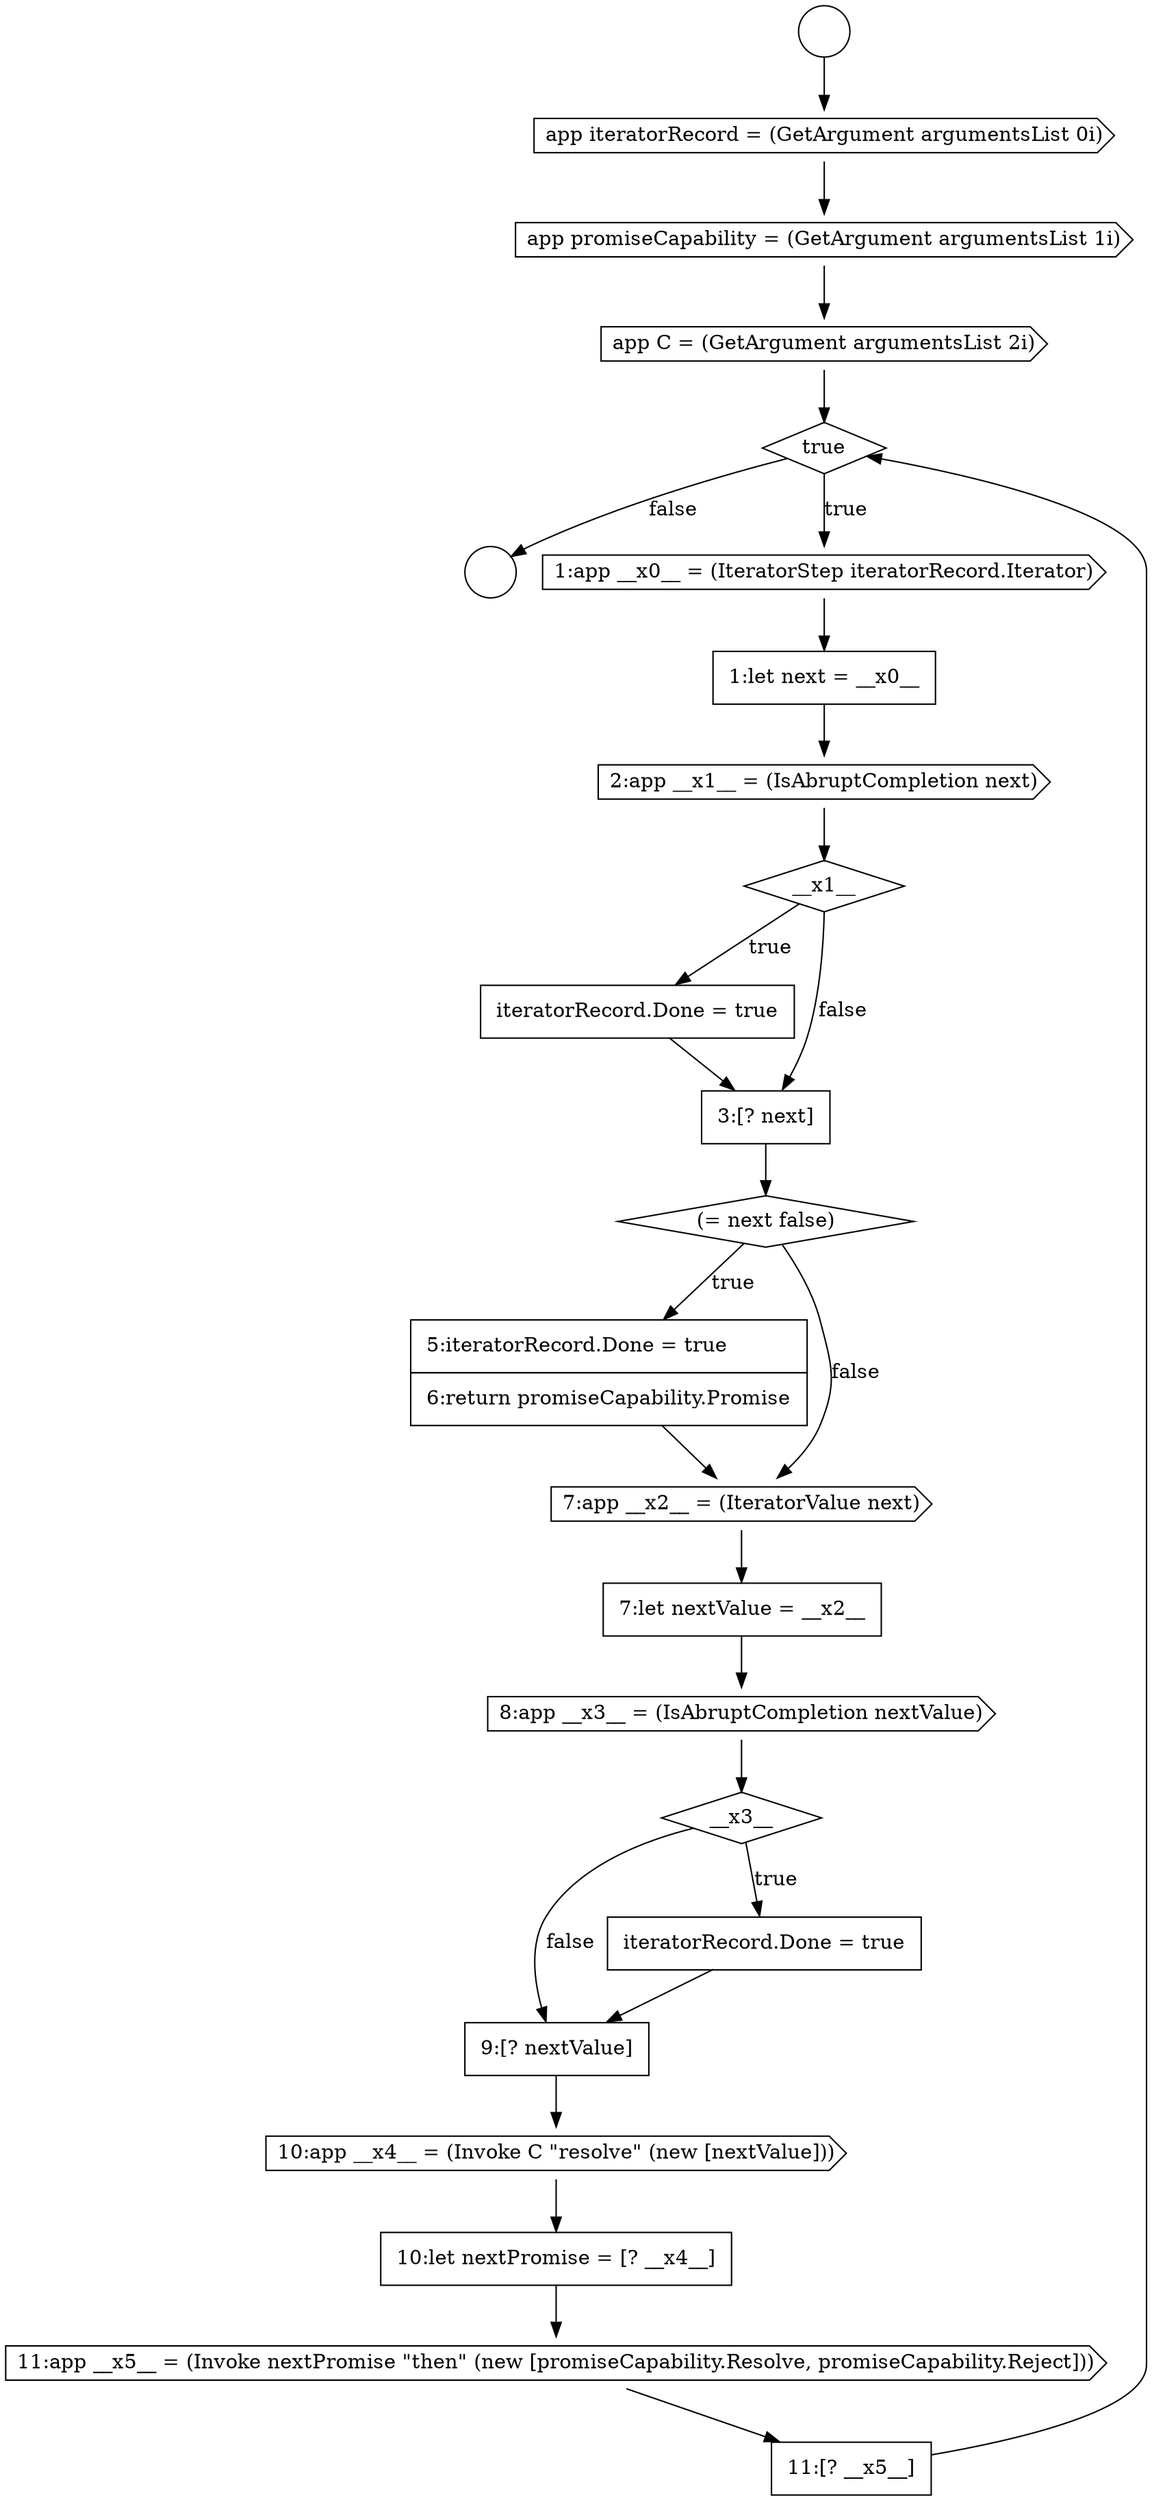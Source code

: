 digraph {
  node16027 [shape=circle label=" " color="black" fillcolor="white" style=filled]
  node16039 [shape=none, margin=0, label=<<font color="black">
    <table border="0" cellborder="1" cellspacing="0" cellpadding="10">
      <tr><td align="left">5:iteratorRecord.Done = true</td></tr>
      <tr><td align="left">6:return promiseCapability.Promise</td></tr>
    </table>
  </font>> color="black" fillcolor="white" style=filled]
  node16035 [shape=diamond, label=<<font color="black">__x1__</font>> color="black" fillcolor="white" style=filled]
  node16045 [shape=none, margin=0, label=<<font color="black">
    <table border="0" cellborder="1" cellspacing="0" cellpadding="10">
      <tr><td align="left">9:[? nextValue]</td></tr>
    </table>
  </font>> color="black" fillcolor="white" style=filled]
  node16028 [shape=cds, label=<<font color="black">app iteratorRecord = (GetArgument argumentsList 0i)</font>> color="black" fillcolor="white" style=filled]
  node16044 [shape=none, margin=0, label=<<font color="black">
    <table border="0" cellborder="1" cellspacing="0" cellpadding="10">
      <tr><td align="left">iteratorRecord.Done = true</td></tr>
    </table>
  </font>> color="black" fillcolor="white" style=filled]
  node16031 [shape=diamond, label=<<font color="black">true</font>> color="black" fillcolor="white" style=filled]
  node16036 [shape=none, margin=0, label=<<font color="black">
    <table border="0" cellborder="1" cellspacing="0" cellpadding="10">
      <tr><td align="left">iteratorRecord.Done = true</td></tr>
    </table>
  </font>> color="black" fillcolor="white" style=filled]
  node16048 [shape=cds, label=<<font color="black">11:app __x5__ = (Invoke nextPromise &quot;then&quot; (new [promiseCapability.Resolve, promiseCapability.Reject]))</font>> color="black" fillcolor="white" style=filled]
  node16043 [shape=diamond, label=<<font color="black">__x3__</font>> color="black" fillcolor="white" style=filled]
  node16037 [shape=none, margin=0, label=<<font color="black">
    <table border="0" cellborder="1" cellspacing="0" cellpadding="10">
      <tr><td align="left">3:[? next]</td></tr>
    </table>
  </font>> color="black" fillcolor="white" style=filled]
  node16042 [shape=cds, label=<<font color="black">8:app __x3__ = (IsAbruptCompletion nextValue)</font>> color="black" fillcolor="white" style=filled]
  node16032 [shape=cds, label=<<font color="black">1:app __x0__ = (IteratorStep iteratorRecord.Iterator)</font>> color="black" fillcolor="white" style=filled]
  node16047 [shape=none, margin=0, label=<<font color="black">
    <table border="0" cellborder="1" cellspacing="0" cellpadding="10">
      <tr><td align="left">10:let nextPromise = [? __x4__]</td></tr>
    </table>
  </font>> color="black" fillcolor="white" style=filled]
  node16034 [shape=cds, label=<<font color="black">2:app __x1__ = (IsAbruptCompletion next)</font>> color="black" fillcolor="white" style=filled]
  node16038 [shape=diamond, label=<<font color="black">(= next false)</font>> color="black" fillcolor="white" style=filled]
  node16041 [shape=none, margin=0, label=<<font color="black">
    <table border="0" cellborder="1" cellspacing="0" cellpadding="10">
      <tr><td align="left">7:let nextValue = __x2__</td></tr>
    </table>
  </font>> color="black" fillcolor="white" style=filled]
  node16046 [shape=cds, label=<<font color="black">10:app __x4__ = (Invoke C &quot;resolve&quot; (new [nextValue]))</font>> color="black" fillcolor="white" style=filled]
  node16026 [shape=circle label=" " color="black" fillcolor="white" style=filled]
  node16040 [shape=cds, label=<<font color="black">7:app __x2__ = (IteratorValue next)</font>> color="black" fillcolor="white" style=filled]
  node16033 [shape=none, margin=0, label=<<font color="black">
    <table border="0" cellborder="1" cellspacing="0" cellpadding="10">
      <tr><td align="left">1:let next = __x0__</td></tr>
    </table>
  </font>> color="black" fillcolor="white" style=filled]
  node16030 [shape=cds, label=<<font color="black">app C = (GetArgument argumentsList 2i)</font>> color="black" fillcolor="white" style=filled]
  node16049 [shape=none, margin=0, label=<<font color="black">
    <table border="0" cellborder="1" cellspacing="0" cellpadding="10">
      <tr><td align="left">11:[? __x5__]</td></tr>
    </table>
  </font>> color="black" fillcolor="white" style=filled]
  node16029 [shape=cds, label=<<font color="black">app promiseCapability = (GetArgument argumentsList 1i)</font>> color="black" fillcolor="white" style=filled]
  node16042 -> node16043 [ color="black"]
  node16035 -> node16036 [label=<<font color="black">true</font>> color="black"]
  node16035 -> node16037 [label=<<font color="black">false</font>> color="black"]
  node16030 -> node16031 [ color="black"]
  node16033 -> node16034 [ color="black"]
  node16040 -> node16041 [ color="black"]
  node16028 -> node16029 [ color="black"]
  node16029 -> node16030 [ color="black"]
  node16044 -> node16045 [ color="black"]
  node16037 -> node16038 [ color="black"]
  node16045 -> node16046 [ color="black"]
  node16049 -> node16031 [ color="black"]
  node16026 -> node16028 [ color="black"]
  node16038 -> node16039 [label=<<font color="black">true</font>> color="black"]
  node16038 -> node16040 [label=<<font color="black">false</font>> color="black"]
  node16043 -> node16044 [label=<<font color="black">true</font>> color="black"]
  node16043 -> node16045 [label=<<font color="black">false</font>> color="black"]
  node16034 -> node16035 [ color="black"]
  node16041 -> node16042 [ color="black"]
  node16031 -> node16032 [label=<<font color="black">true</font>> color="black"]
  node16031 -> node16027 [label=<<font color="black">false</font>> color="black"]
  node16032 -> node16033 [ color="black"]
  node16036 -> node16037 [ color="black"]
  node16046 -> node16047 [ color="black"]
  node16047 -> node16048 [ color="black"]
  node16039 -> node16040 [ color="black"]
  node16048 -> node16049 [ color="black"]
}
